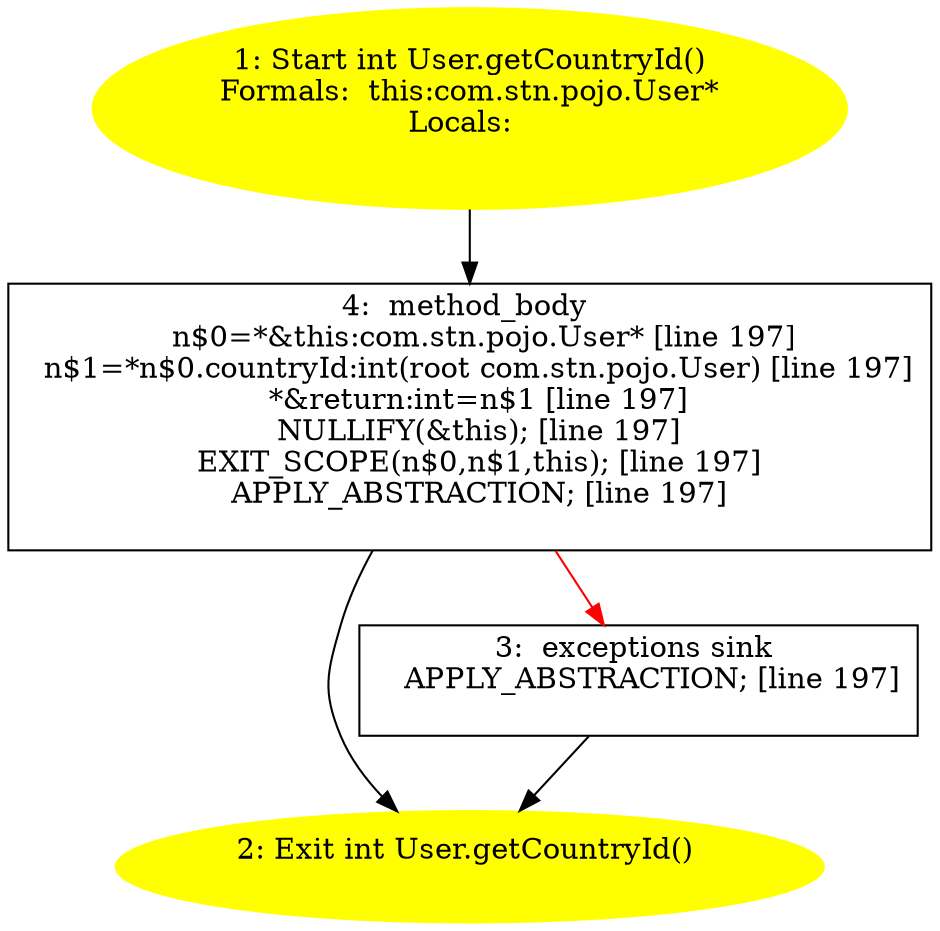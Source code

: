 /* @generated */
digraph cfg {
"com.stn.pojo.User.getCountryId():int.a77813b58f84cbe27bbd3ded83d00ec0_1" [label="1: Start int User.getCountryId()\nFormals:  this:com.stn.pojo.User*\nLocals:  \n  " color=yellow style=filled]
	

	 "com.stn.pojo.User.getCountryId():int.a77813b58f84cbe27bbd3ded83d00ec0_1" -> "com.stn.pojo.User.getCountryId():int.a77813b58f84cbe27bbd3ded83d00ec0_4" ;
"com.stn.pojo.User.getCountryId():int.a77813b58f84cbe27bbd3ded83d00ec0_2" [label="2: Exit int User.getCountryId() \n  " color=yellow style=filled]
	

"com.stn.pojo.User.getCountryId():int.a77813b58f84cbe27bbd3ded83d00ec0_3" [label="3:  exceptions sink \n   APPLY_ABSTRACTION; [line 197]\n " shape="box"]
	

	 "com.stn.pojo.User.getCountryId():int.a77813b58f84cbe27bbd3ded83d00ec0_3" -> "com.stn.pojo.User.getCountryId():int.a77813b58f84cbe27bbd3ded83d00ec0_2" ;
"com.stn.pojo.User.getCountryId():int.a77813b58f84cbe27bbd3ded83d00ec0_4" [label="4:  method_body \n   n$0=*&this:com.stn.pojo.User* [line 197]\n  n$1=*n$0.countryId:int(root com.stn.pojo.User) [line 197]\n  *&return:int=n$1 [line 197]\n  NULLIFY(&this); [line 197]\n  EXIT_SCOPE(n$0,n$1,this); [line 197]\n  APPLY_ABSTRACTION; [line 197]\n " shape="box"]
	

	 "com.stn.pojo.User.getCountryId():int.a77813b58f84cbe27bbd3ded83d00ec0_4" -> "com.stn.pojo.User.getCountryId():int.a77813b58f84cbe27bbd3ded83d00ec0_2" ;
	 "com.stn.pojo.User.getCountryId():int.a77813b58f84cbe27bbd3ded83d00ec0_4" -> "com.stn.pojo.User.getCountryId():int.a77813b58f84cbe27bbd3ded83d00ec0_3" [color="red" ];
}

